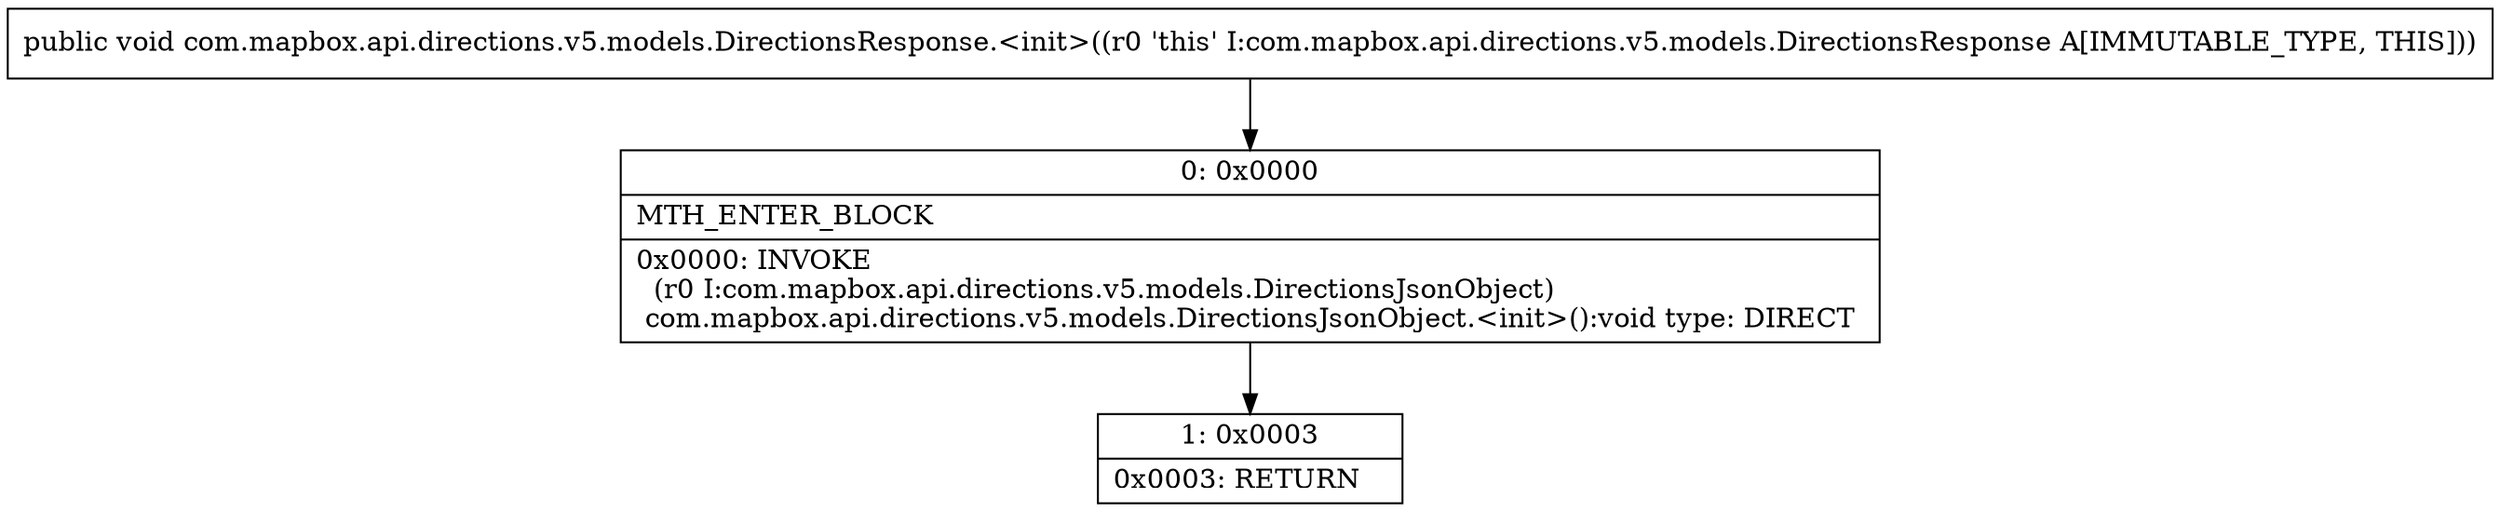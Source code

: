 digraph "CFG forcom.mapbox.api.directions.v5.models.DirectionsResponse.\<init\>()V" {
Node_0 [shape=record,label="{0\:\ 0x0000|MTH_ENTER_BLOCK\l|0x0000: INVOKE  \l  (r0 I:com.mapbox.api.directions.v5.models.DirectionsJsonObject)\l com.mapbox.api.directions.v5.models.DirectionsJsonObject.\<init\>():void type: DIRECT \l}"];
Node_1 [shape=record,label="{1\:\ 0x0003|0x0003: RETURN   \l}"];
MethodNode[shape=record,label="{public void com.mapbox.api.directions.v5.models.DirectionsResponse.\<init\>((r0 'this' I:com.mapbox.api.directions.v5.models.DirectionsResponse A[IMMUTABLE_TYPE, THIS])) }"];
MethodNode -> Node_0;
Node_0 -> Node_1;
}

